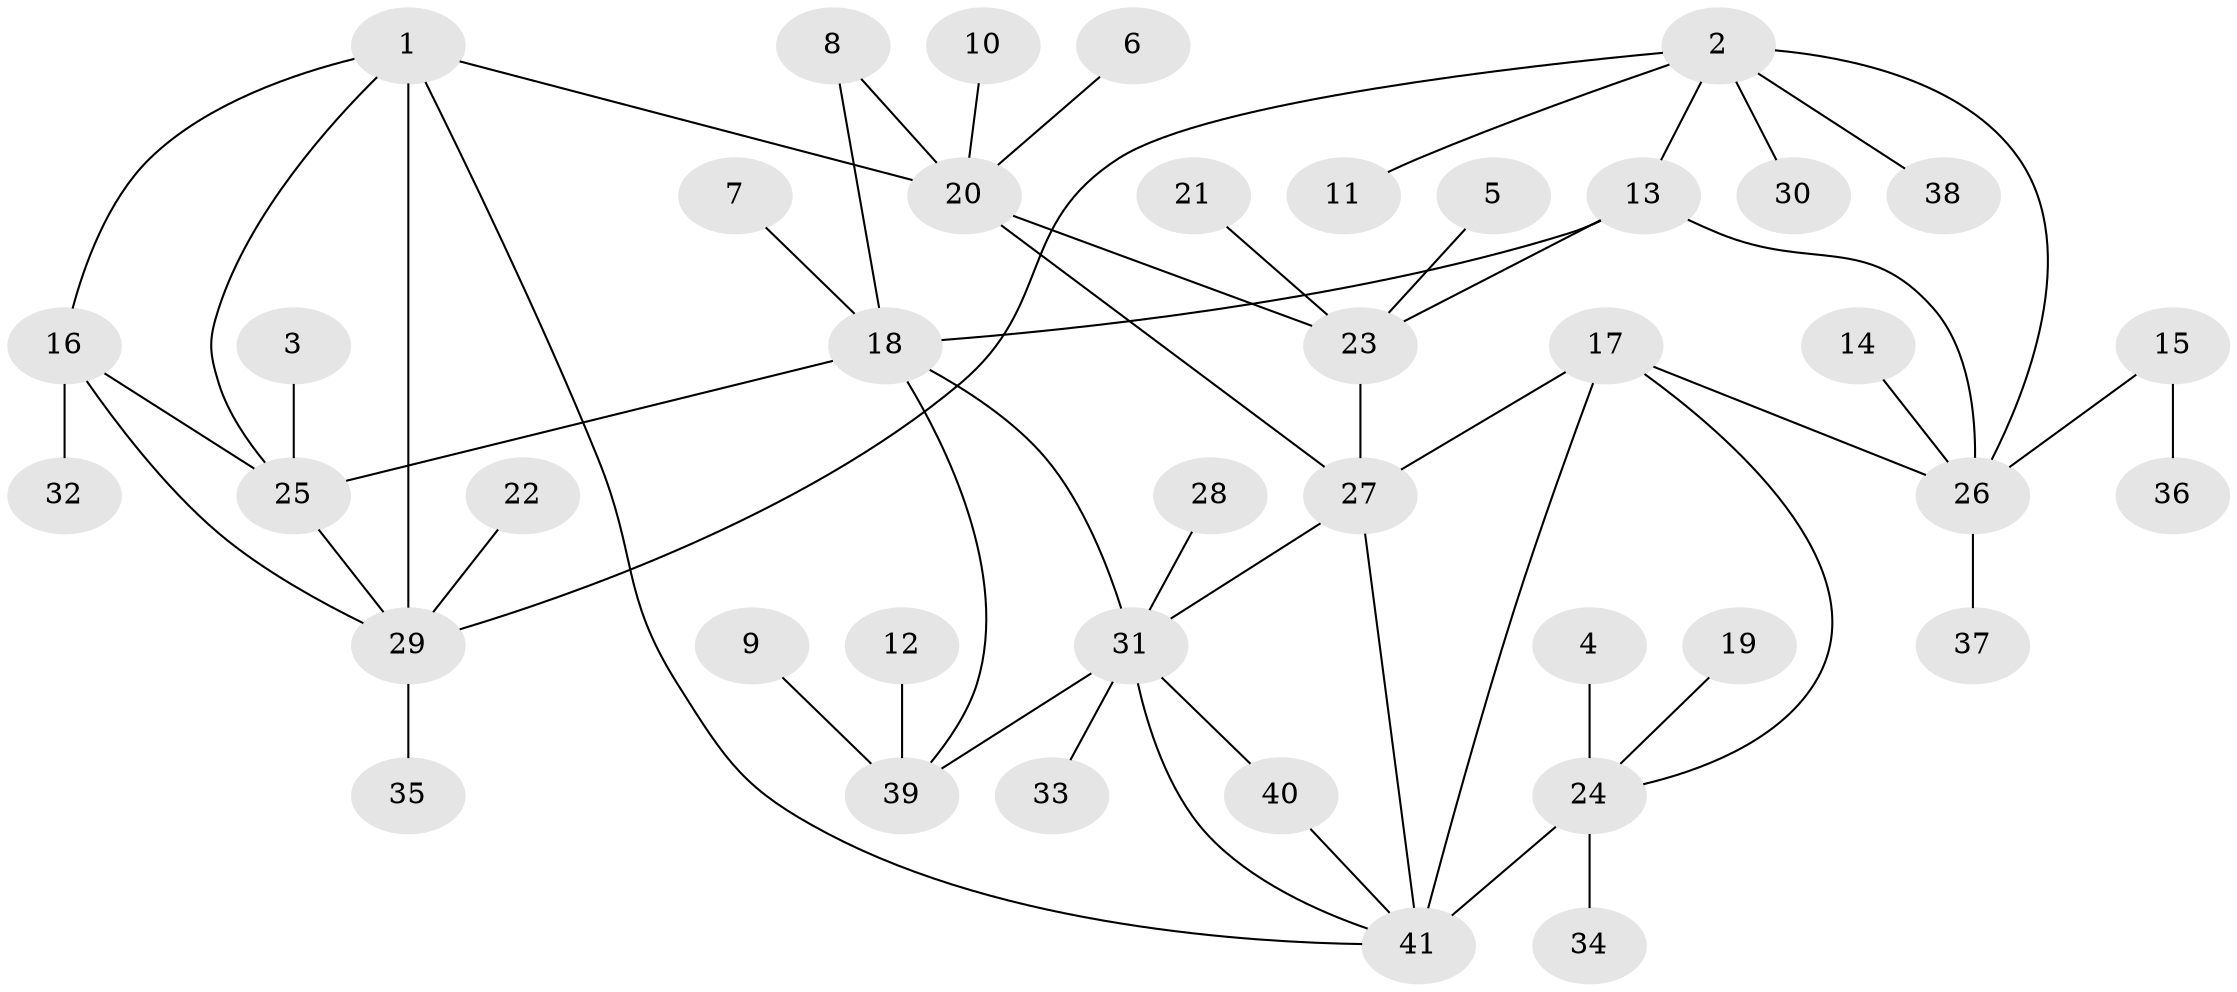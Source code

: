 // original degree distribution, {3: 0.024691358024691357, 8: 0.037037037037037035, 6: 0.037037037037037035, 9: 0.024691358024691357, 7: 0.07407407407407407, 5: 0.06172839506172839, 1: 0.5308641975308642, 2: 0.20987654320987653}
// Generated by graph-tools (version 1.1) at 2025/26/03/09/25 03:26:47]
// undirected, 41 vertices, 56 edges
graph export_dot {
graph [start="1"]
  node [color=gray90,style=filled];
  1;
  2;
  3;
  4;
  5;
  6;
  7;
  8;
  9;
  10;
  11;
  12;
  13;
  14;
  15;
  16;
  17;
  18;
  19;
  20;
  21;
  22;
  23;
  24;
  25;
  26;
  27;
  28;
  29;
  30;
  31;
  32;
  33;
  34;
  35;
  36;
  37;
  38;
  39;
  40;
  41;
  1 -- 16 [weight=1.0];
  1 -- 20 [weight=1.0];
  1 -- 25 [weight=1.0];
  1 -- 29 [weight=1.0];
  1 -- 41 [weight=1.0];
  2 -- 11 [weight=1.0];
  2 -- 13 [weight=2.0];
  2 -- 26 [weight=2.0];
  2 -- 29 [weight=1.0];
  2 -- 30 [weight=1.0];
  2 -- 38 [weight=1.0];
  3 -- 25 [weight=1.0];
  4 -- 24 [weight=1.0];
  5 -- 23 [weight=1.0];
  6 -- 20 [weight=1.0];
  7 -- 18 [weight=1.0];
  8 -- 18 [weight=1.0];
  8 -- 20 [weight=1.0];
  9 -- 39 [weight=1.0];
  10 -- 20 [weight=1.0];
  12 -- 39 [weight=1.0];
  13 -- 18 [weight=1.0];
  13 -- 23 [weight=1.0];
  13 -- 26 [weight=1.0];
  14 -- 26 [weight=1.0];
  15 -- 26 [weight=1.0];
  15 -- 36 [weight=1.0];
  16 -- 25 [weight=1.0];
  16 -- 29 [weight=1.0];
  16 -- 32 [weight=1.0];
  17 -- 24 [weight=1.0];
  17 -- 26 [weight=2.0];
  17 -- 27 [weight=1.0];
  17 -- 41 [weight=2.0];
  18 -- 25 [weight=1.0];
  18 -- 31 [weight=2.0];
  18 -- 39 [weight=1.0];
  19 -- 24 [weight=1.0];
  20 -- 23 [weight=1.0];
  20 -- 27 [weight=2.0];
  21 -- 23 [weight=1.0];
  22 -- 29 [weight=1.0];
  23 -- 27 [weight=2.0];
  24 -- 34 [weight=1.0];
  24 -- 41 [weight=2.0];
  25 -- 29 [weight=1.0];
  26 -- 37 [weight=1.0];
  27 -- 31 [weight=1.0];
  27 -- 41 [weight=1.0];
  28 -- 31 [weight=1.0];
  29 -- 35 [weight=1.0];
  31 -- 33 [weight=1.0];
  31 -- 39 [weight=2.0];
  31 -- 40 [weight=1.0];
  31 -- 41 [weight=1.0];
  40 -- 41 [weight=1.0];
}
